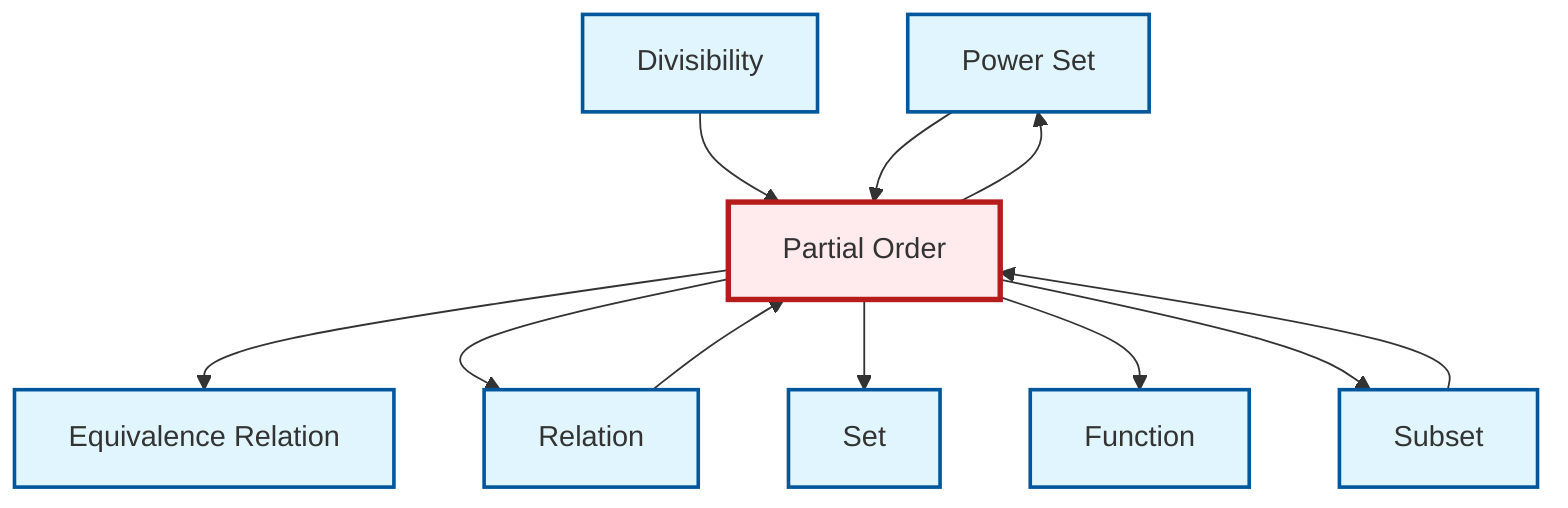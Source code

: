 graph TD
    classDef definition fill:#e1f5fe,stroke:#01579b,stroke-width:2px
    classDef theorem fill:#f3e5f5,stroke:#4a148c,stroke-width:2px
    classDef axiom fill:#fff3e0,stroke:#e65100,stroke-width:2px
    classDef example fill:#e8f5e9,stroke:#1b5e20,stroke-width:2px
    classDef current fill:#ffebee,stroke:#b71c1c,stroke-width:3px
    def-power-set["Power Set"]:::definition
    def-subset["Subset"]:::definition
    def-relation["Relation"]:::definition
    def-set["Set"]:::definition
    def-function["Function"]:::definition
    def-equivalence-relation["Equivalence Relation"]:::definition
    def-partial-order["Partial Order"]:::definition
    def-divisibility["Divisibility"]:::definition
    def-divisibility --> def-partial-order
    def-partial-order --> def-equivalence-relation
    def-partial-order --> def-power-set
    def-partial-order --> def-relation
    def-partial-order --> def-set
    def-relation --> def-partial-order
    def-partial-order --> def-function
    def-subset --> def-partial-order
    def-power-set --> def-partial-order
    def-partial-order --> def-subset
    class def-partial-order current